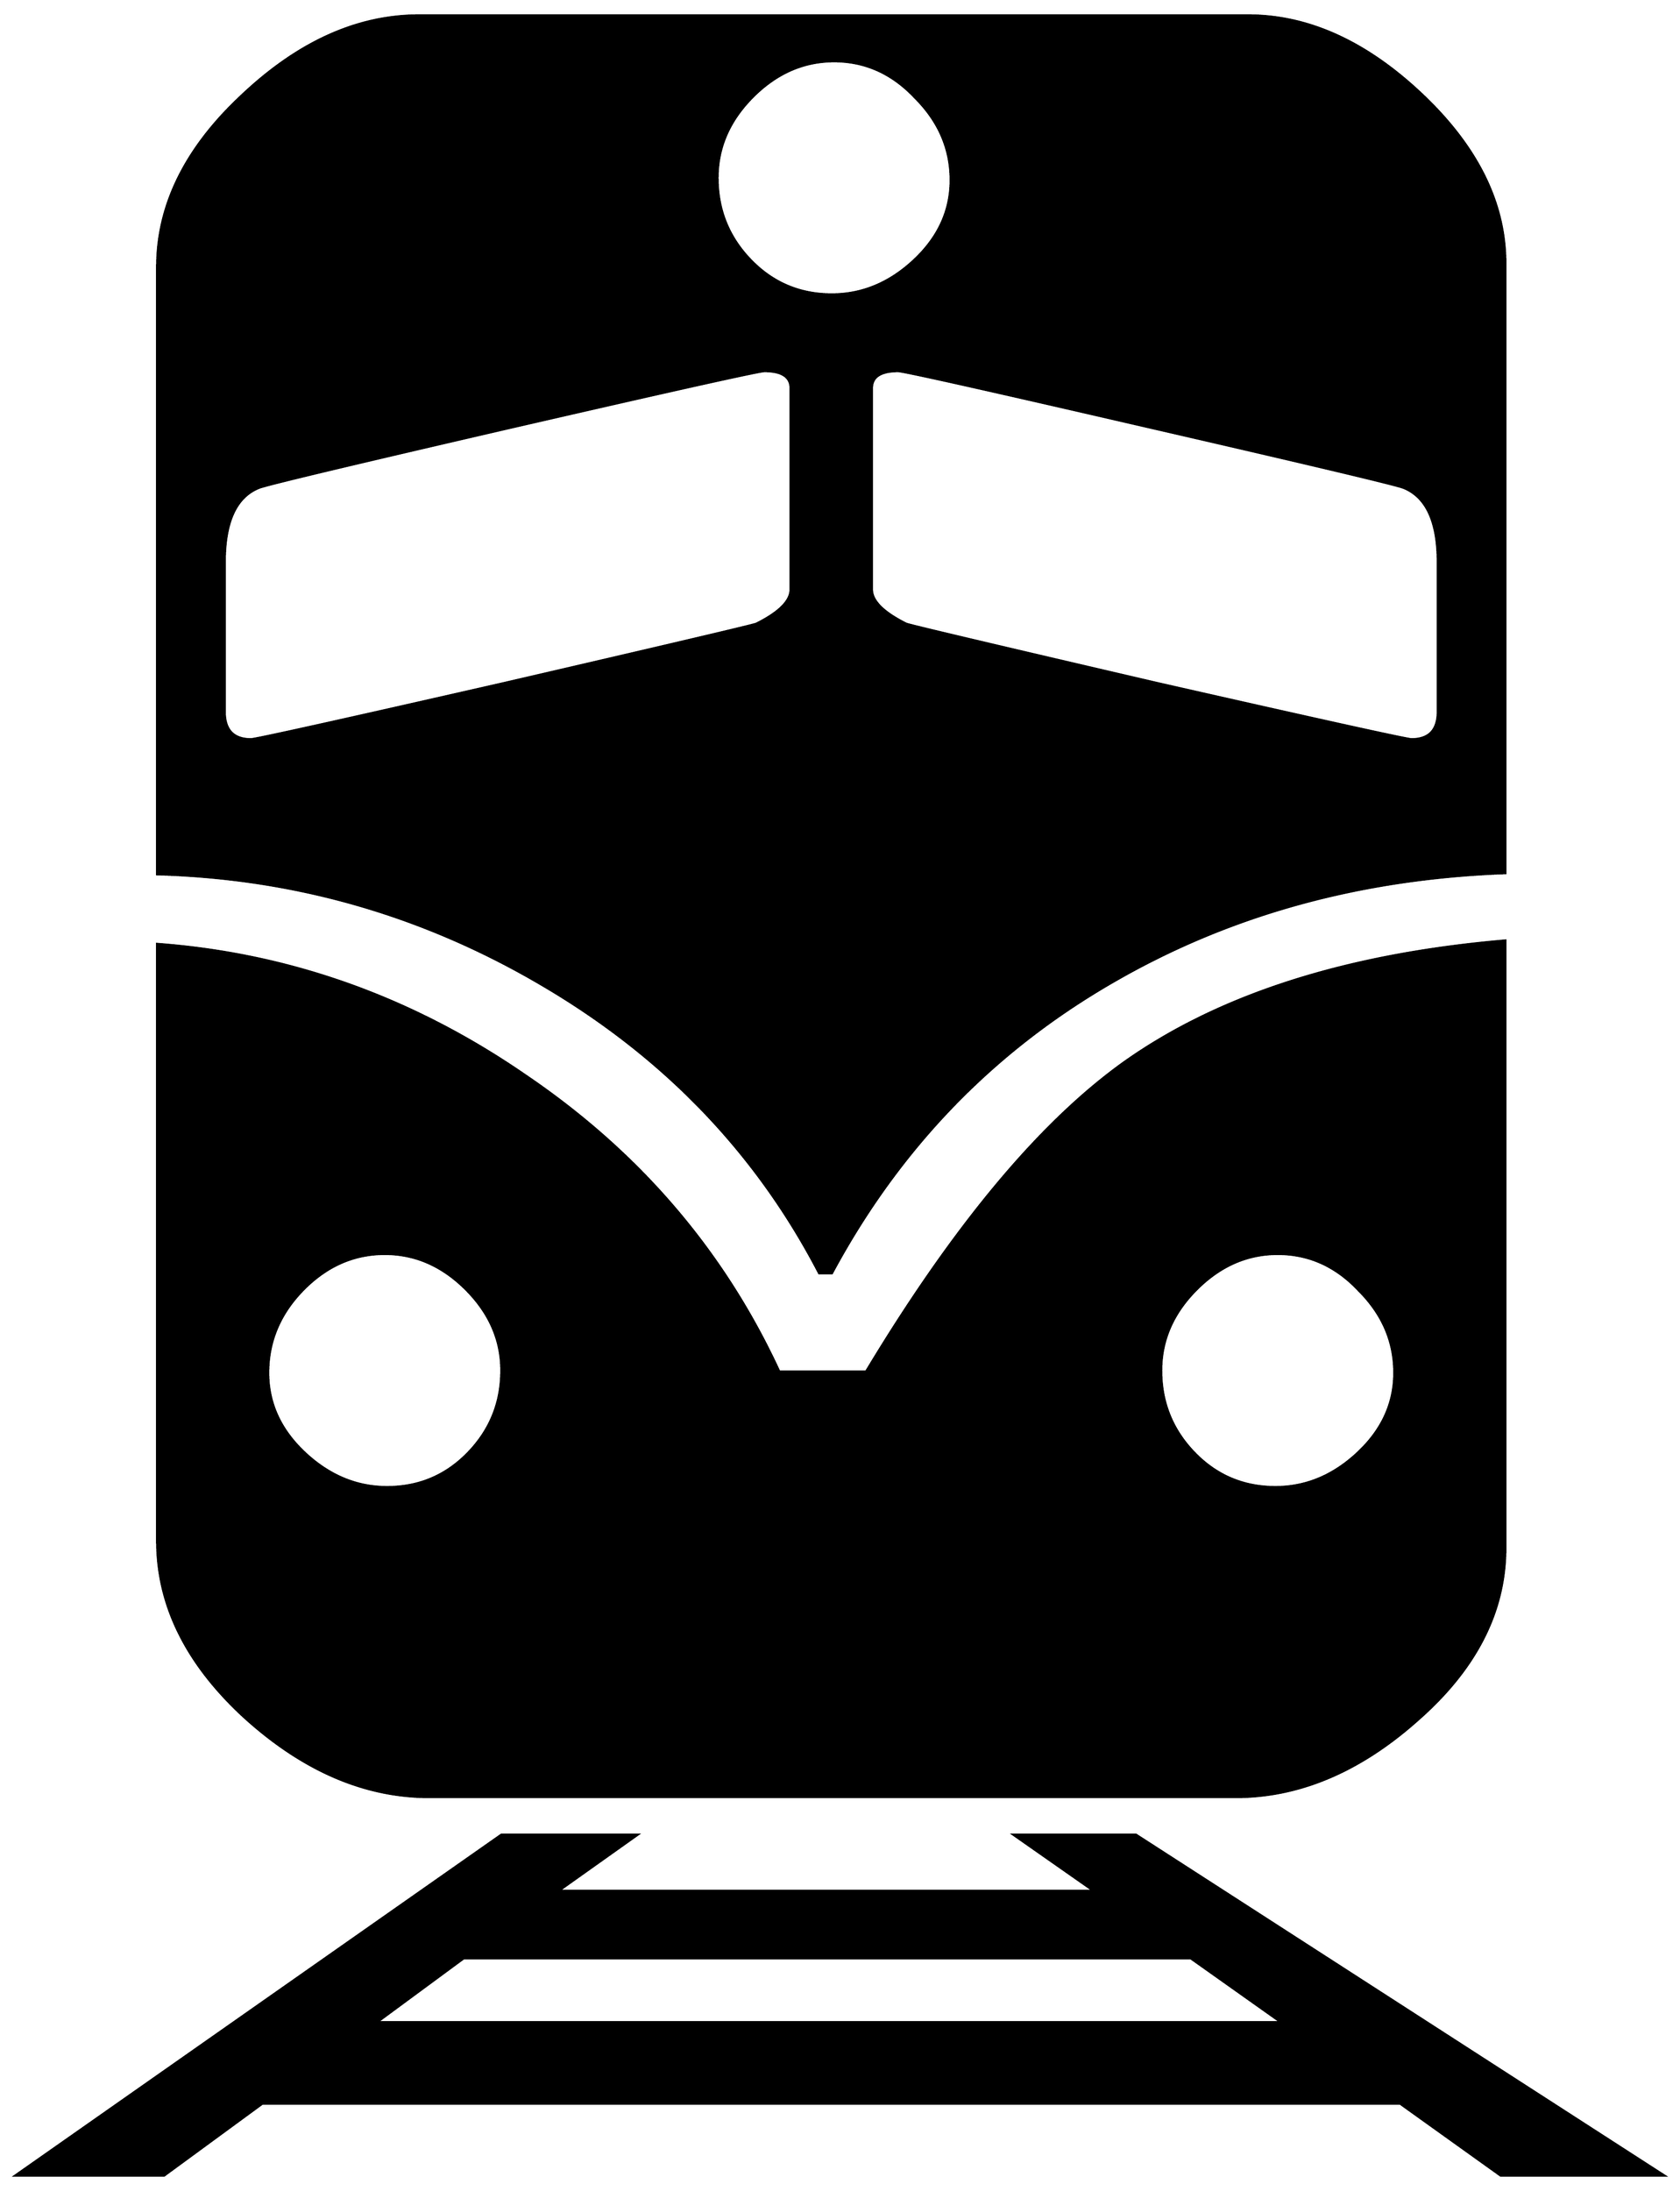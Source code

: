 


\begin{tikzpicture}[y=0.80pt, x=0.80pt, yscale=-1.0, xscale=1.0, inner sep=0pt, outer sep=0pt]
\begin{scope}[shift={(100.0,1649.0)},nonzero rule]
  \path[draw=.,fill=.,line width=1.600pt] (1415.0,-720.0) ..
    controls (1287.667,-715.333) and (1173.333,-683.667) ..
    (1072.0,-625.0) .. controls (966.667,-564.333) and
    (884.667,-479.333) .. (826.0,-370.0) -- (815.0,-370.0) ..
    controls (760.333,-475.333) and (679.667,-559.333) .. (573.0,-622.0)
    .. controls (469.0,-683.333) and (356.667,-715.667) ..
    (236.0,-719.0) -- (236.0,-1250.0) .. controls
    (236.0,-1304.0) and (260.667,-1354.0) .. (310.0,-1400.0) ..
    controls (359.333,-1446.667) and (411.0,-1470.0) ..
    (465.0,-1470.0) -- (1190.0,-1470.0) .. controls
    (1242.667,-1470.0) and (1293.333,-1447.0) .. (1342.0,-1401.0) ..
    controls (1390.667,-1355.0) and (1415.0,-1305.667) ..
    (1415.0,-1253.0) -- (1415.0,-720.0) -- cycle(1415.0,-130.0)
    .. controls (1415.0,-74.667) and (1389.667,-24.667) ..
    (1339.0,20.0) .. controls (1288.333,65.333) and (1235.0,88.0) ..
    (1179.0,88.0) -- (474.0,88.0) .. controls (417.333,88.0) and
    (363.333,64.667) .. (312.0,18.0) .. controls (261.333,-28.667) and
    (236.0,-80.0) .. (236.0,-136.0) -- (236.0,-658.0) ..
    controls (352.0,-649.333) and (459.333,-611.0) .. (558.0,-543.0)
    .. controls (657.333,-475.667) and (731.333,-389.333) ..
    (780.0,-284.0) -- (856.0,-284.0) .. controls (932.667,-411.333)
    and (1007.667,-501.333) .. (1081.0,-554.0) .. controls
    (1164.333,-613.333) and (1275.667,-649.0) .. (1415.0,-661.0) --
    (1415.0,-130.0) -- cycle(1554.0,419.0) -- (1411.0,419.0) --
    (1323.0,356.0) -- (328.0,356.0) -- (242.0,419.0) --
    (112.0,419.0) -- (537.0,121.0) -- (656.0,121.0) --
    (587.0,170.0) -- (1055.0,170.0) -- (985.0,121.0) --
    (1092.0,121.0) -- (1554.0,419.0) -- cycle(930.0,-1326.0) ..
    controls (930.0,-1353.333) and (919.667,-1377.333) ..
    (899.0,-1398.0) .. controls (879.0,-1419.333) and
    (855.333,-1430.0) .. (828.0,-1430.0) .. controls
    (801.333,-1430.0) and (777.667,-1419.667) .. (757.0,-1399.0) ..
    controls (736.333,-1378.333) and (726.0,-1354.667) ..
    (726.0,-1328.0) .. controls (726.0,-1300.0) and
    (735.667,-1276.0) .. (755.0,-1256.0) .. controls
    (774.333,-1236.0) and (798.0,-1226.0) .. (826.0,-1226.0) ..
    controls (852.667,-1226.0) and (876.667,-1236.0) ..
    (898.0,-1256.0) .. controls (919.333,-1276.0) and
    (930.0,-1299.333) .. (930.0,-1326.0) -- cycle(1356.0,-861.0)
    -- (1356.0,-992.0) .. controls (1356.0,-1027.333) and
    (1346.0,-1049.0) .. (1326.0,-1057.0) .. controls
    (1319.333,-1059.667) and (1245.0,-1077.333) .. (1103.0,-1110.0) ..
    controls (961.667,-1142.667) and (888.667,-1159.0) ..
    (884.0,-1159.0) .. controls (868.667,-1159.0) and
    (861.0,-1154.0) .. (861.0,-1144.0) -- (861.0,-968.0) ..
    controls (861.0,-958.0) and (871.0,-948.0) .. (891.0,-938.0)
    .. controls (894.333,-936.667) and (967.667,-919.333) ..
    (1111.0,-886.0) .. controls (1255.0,-853.333) and
    (1329.0,-837.0) .. (1333.0,-837.0) .. controls
    (1348.333,-837.0) and (1356.0,-845.0) .. (1356.0,-861.0) --
    cycle(790.0,-968.0) -- (790.0,-1144.0) .. controls
    (790.0,-1154.0) and (782.333,-1159.0) .. (767.0,-1159.0) ..
    controls (762.333,-1159.0) and (689.0,-1142.667) ..
    (547.0,-1110.0) .. controls (405.667,-1077.333) and
    (331.667,-1059.667) .. (325.0,-1057.0) .. controls
    (305.0,-1049.0) and (295.0,-1027.333) .. (295.0,-992.0) --
    (295.0,-861.0) .. controls (295.0,-845.0) and (302.667,-837.0)
    .. (318.0,-837.0) .. controls (322.0,-837.0) and
    (395.667,-853.333) .. (539.0,-886.0) .. controls (683.0,-919.333)
    and (756.667,-936.667) .. (760.0,-938.0) .. controls
    (780.0,-948.0) and (790.0,-958.0) .. (790.0,-968.0) --
    cycle(1318.0,-283.0) .. controls (1318.0,-310.333) and
    (1307.667,-334.333) .. (1287.0,-355.0) .. controls
    (1267.0,-376.333) and (1243.333,-387.0) .. (1216.0,-387.0) ..
    controls (1189.333,-387.0) and (1165.667,-376.667) ..
    (1145.0,-356.0) .. controls (1124.333,-335.333) and
    (1114.0,-311.667) .. (1114.0,-285.0) .. controls
    (1114.0,-257.0) and (1123.667,-233.0) .. (1143.0,-213.0) ..
    controls (1162.333,-193.0) and (1186.0,-183.0) ..
    (1214.0,-183.0) .. controls (1240.667,-183.0) and
    (1264.667,-193.0) .. (1286.0,-213.0) .. controls
    (1307.333,-233.0) and (1318.0,-256.333) .. (1318.0,-283.0) --
    cycle(537.0,-285.0) .. controls (537.0,-311.667) and
    (526.667,-335.333) .. (506.0,-356.0) .. controls (485.333,-376.667)
    and (461.667,-387.0) .. (435.0,-387.0) .. controls
    (407.667,-387.0) and (383.667,-376.333) .. (363.0,-355.0) ..
    controls (343.0,-334.333) and (333.0,-310.333) .. (333.0,-283.0)
    .. controls (333.0,-256.333) and (343.667,-233.0) ..
    (365.0,-213.0) .. controls (386.333,-193.0) and (410.333,-183.0)
    .. (437.0,-183.0) .. controls (465.0,-183.0) and
    (488.667,-193.0) .. (508.0,-213.0) .. controls (527.333,-233.0)
    and (537.0,-257.0) .. (537.0,-285.0) -- cycle(1219.0,285.0)
    -- (1140.0,229.0) -- (504.0,229.0) -- (428.0,285.0) --
    (1219.0,285.0) -- cycle;
\end{scope}

\end{tikzpicture}

